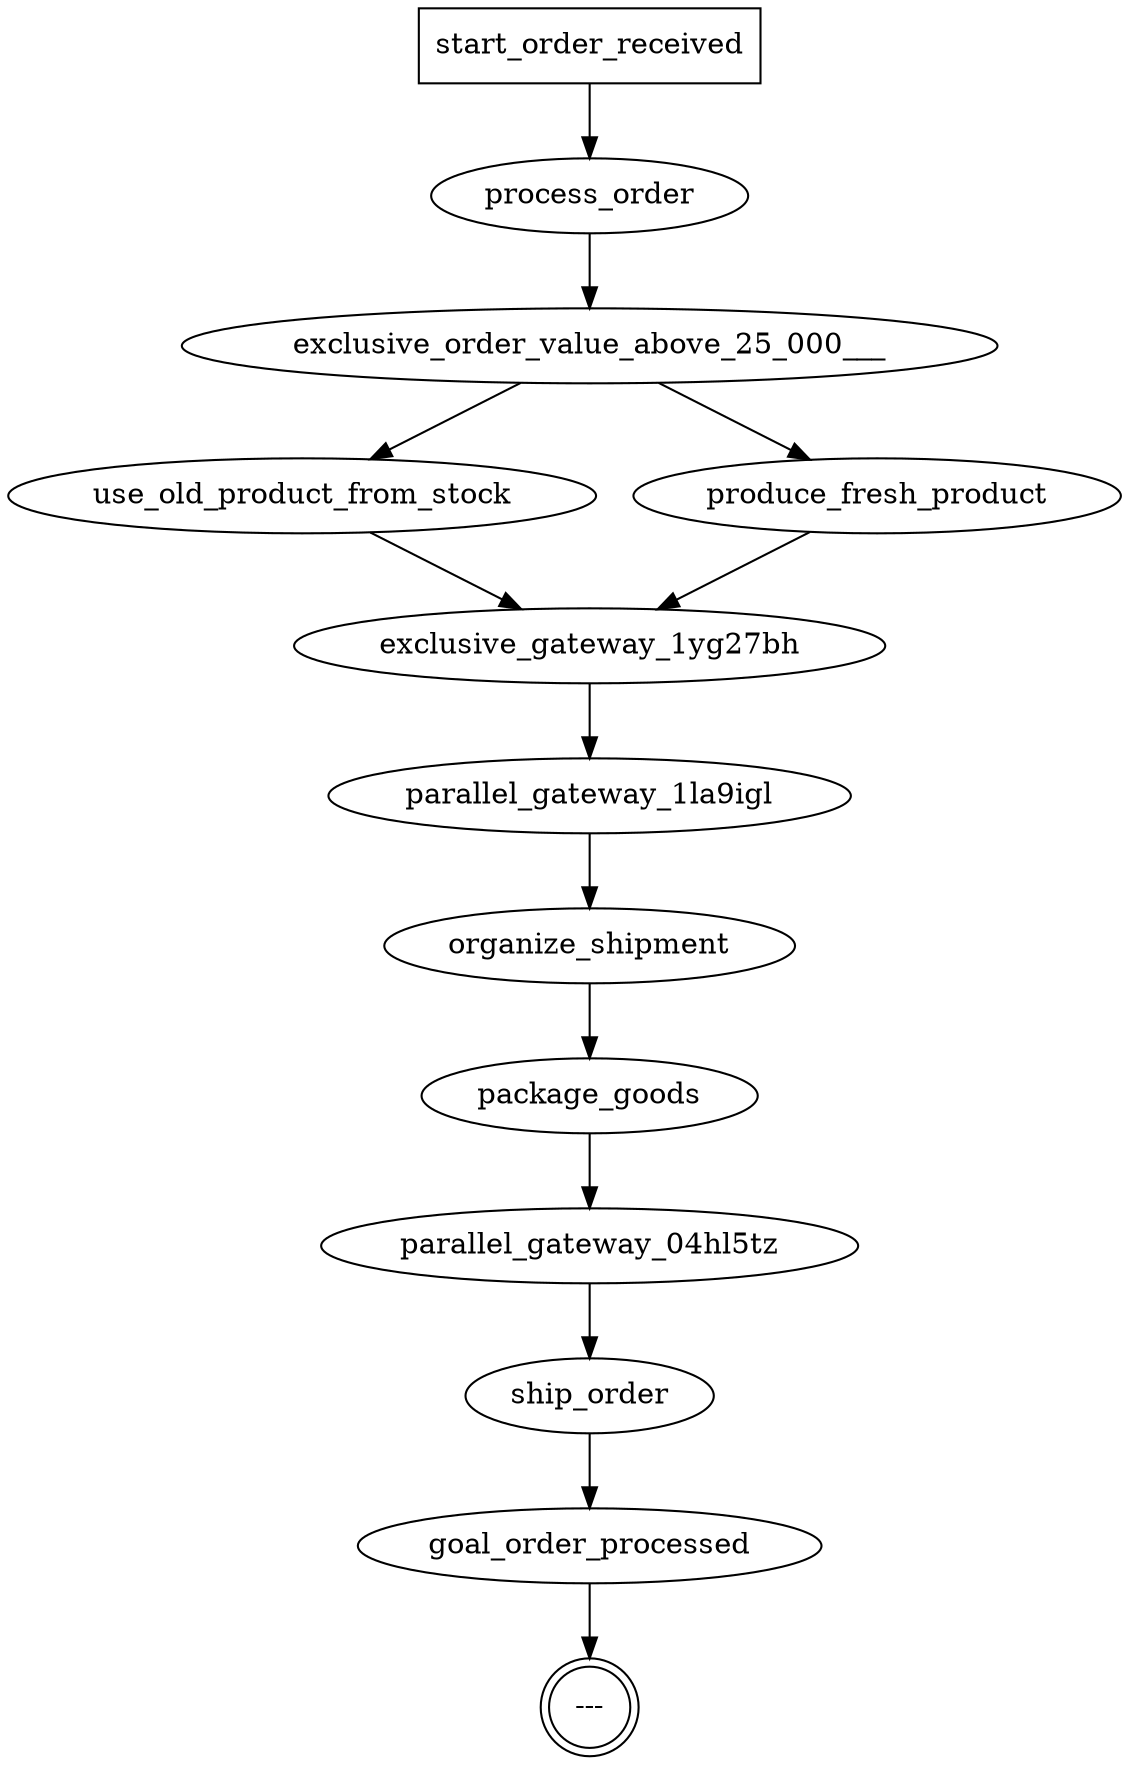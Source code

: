 digraph {
  0 [label="---", shape=doublecircle];
  6 [label="parallel_gateway_1la9igl"];
  7 [label="exclusive_gateway_1yg27bh"];
  8 [label="use_old_product_from_stock"];
  9 [label="exclusive_order_value_above_25_000___"];
  10 [label="process_order"];
  11 [label="start_order_received", shape=box];
  12 [label="produce_fresh_product"];
  3 [label="parallel_gateway_04hl5tz"];
  4 [label="package_goods"];
  5 [label="organize_shipment"];
  1 [label="goal_order_processed"];
  2 [label="ship_order"];
  6 -> 5;
  7 -> 6;
  8 -> 7;
  9 -> 12;
  9 -> 8;
  10 -> 9;
  11 -> 10;
  12 -> 7;
  3 -> 2;
  4 -> 3;
  5 -> 4;
  1 -> 0;
  2 -> 1;
}
